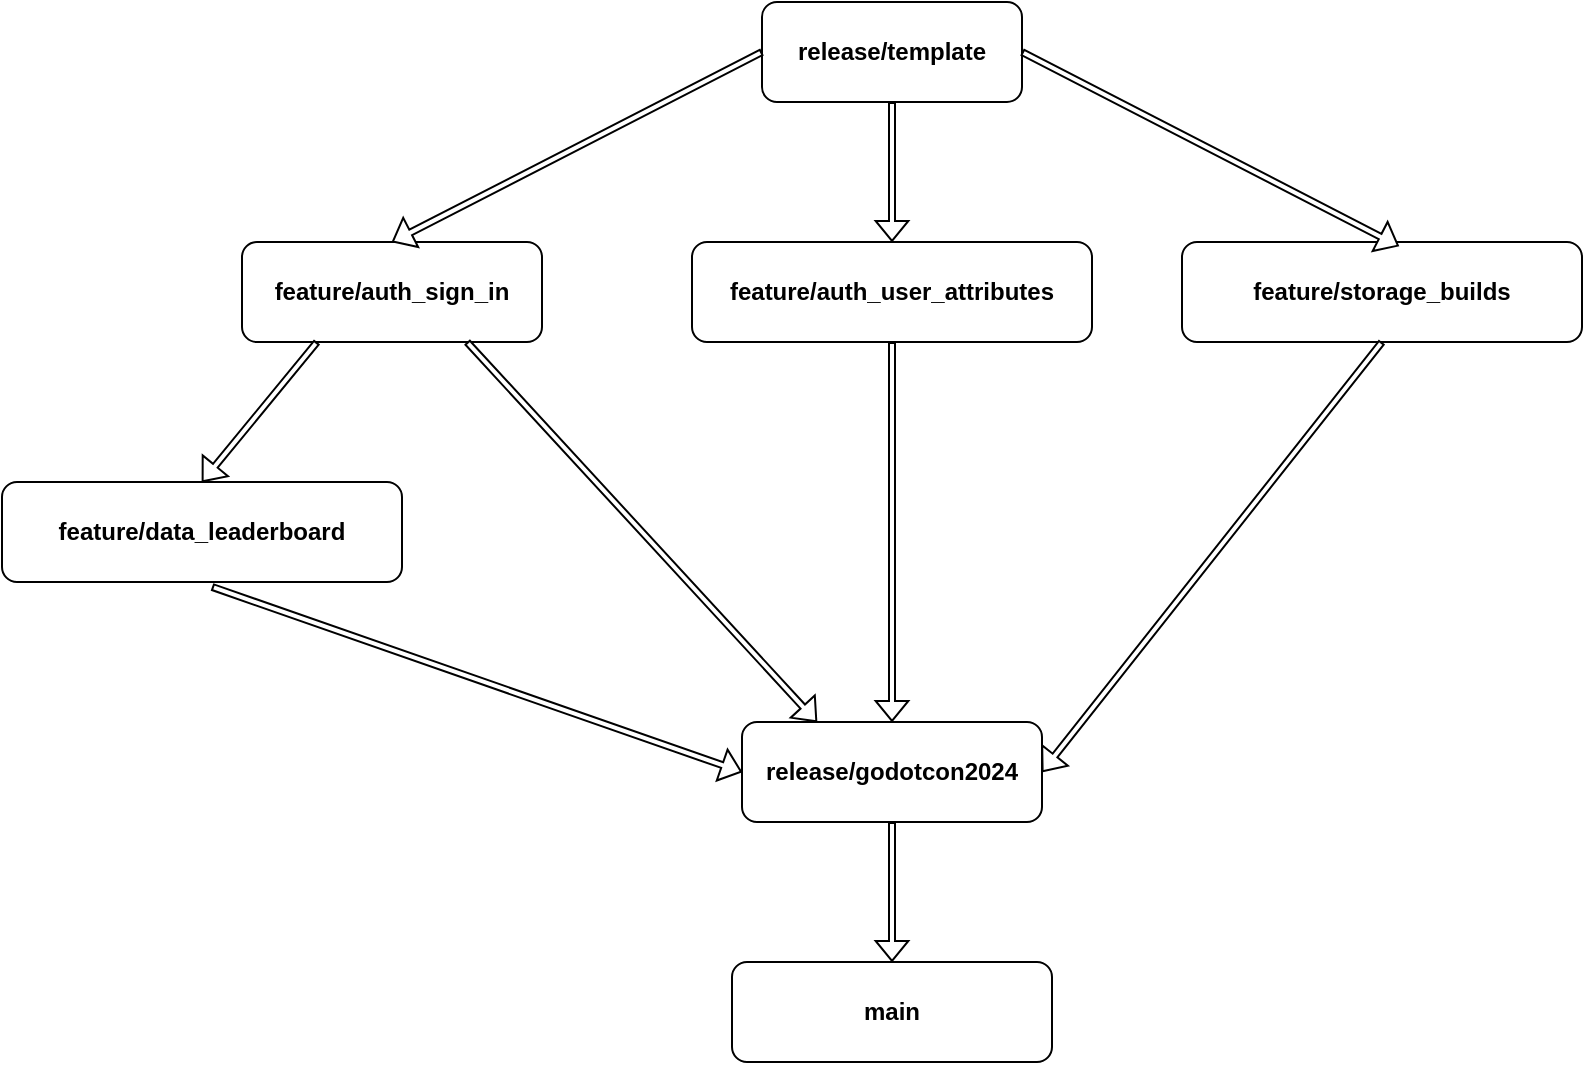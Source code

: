<mxfile version="22.0.2" type="device">
  <diagram name="Page-1" id="Q82x3liF8xsK6Gd-ohCl">
    <mxGraphModel dx="949" dy="662" grid="1" gridSize="10" guides="1" tooltips="1" connect="1" arrows="1" fold="1" page="1" pageScale="1" pageWidth="1100" pageHeight="850" math="0" shadow="0">
      <root>
        <mxCell id="0" />
        <mxCell id="1" parent="0" />
        <mxCell id="BhAPsGwhWt6jr_yd0avU-1" value="&lt;b&gt;release/template&lt;/b&gt;" style="rounded=1;whiteSpace=wrap;html=1;" parent="1" vertex="1">
          <mxGeometry x="460" y="80" width="130" height="50" as="geometry" />
        </mxCell>
        <mxCell id="BhAPsGwhWt6jr_yd0avU-2" value="&lt;b&gt;feature/auth_sign_in&lt;br&gt;&lt;/b&gt;" style="rounded=1;whiteSpace=wrap;html=1;" parent="1" vertex="1">
          <mxGeometry x="200" y="200" width="150" height="50" as="geometry" />
        </mxCell>
        <mxCell id="BhAPsGwhWt6jr_yd0avU-5" value="&lt;b&gt;feature/auth_user_attributes&lt;br&gt;&lt;/b&gt;" style="rounded=1;whiteSpace=wrap;html=1;" parent="1" vertex="1">
          <mxGeometry x="425" y="200" width="200" height="50" as="geometry" />
        </mxCell>
        <mxCell id="BhAPsGwhWt6jr_yd0avU-6" value="&lt;b&gt;feature/data_leaderboard&lt;br&gt;&lt;/b&gt;" style="rounded=1;whiteSpace=wrap;html=1;" parent="1" vertex="1">
          <mxGeometry x="80" y="320" width="200" height="50" as="geometry" />
        </mxCell>
        <mxCell id="BhAPsGwhWt6jr_yd0avU-9" value="&lt;b&gt;feature/storage_builds&lt;br&gt;&lt;/b&gt;" style="rounded=1;whiteSpace=wrap;html=1;" parent="1" vertex="1">
          <mxGeometry x="670" y="200" width="200" height="50" as="geometry" />
        </mxCell>
        <mxCell id="BhAPsGwhWt6jr_yd0avU-11" value="&lt;b&gt;release/godotcon2024&lt;/b&gt;" style="rounded=1;whiteSpace=wrap;html=1;" parent="1" vertex="1">
          <mxGeometry x="450" y="440" width="150" height="50" as="geometry" />
        </mxCell>
        <mxCell id="BhAPsGwhWt6jr_yd0avU-16" value="&lt;b&gt;main&lt;/b&gt;" style="rounded=1;whiteSpace=wrap;html=1;" parent="1" vertex="1">
          <mxGeometry x="445" y="560" width="160" height="50" as="geometry" />
        </mxCell>
        <mxCell id="UfW9N3B1QZ9ieUQrlZE8-1" value="" style="shape=flexArrow;endArrow=block;html=1;rounded=0;exitX=0;exitY=0.5;exitDx=0;exitDy=0;entryX=0.5;entryY=0;entryDx=0;entryDy=0;endWidth=12.36;endSize=3;startSize=3;width=3;fillColor=#FFFFFF;" edge="1" parent="1" source="BhAPsGwhWt6jr_yd0avU-1" target="BhAPsGwhWt6jr_yd0avU-2">
          <mxGeometry width="50" height="50" relative="1" as="geometry">
            <mxPoint x="410" y="300" as="sourcePoint" />
            <mxPoint x="460" y="250" as="targetPoint" />
          </mxGeometry>
        </mxCell>
        <mxCell id="UfW9N3B1QZ9ieUQrlZE8-3" value="" style="shape=flexArrow;endArrow=block;html=1;rounded=0;exitX=0.25;exitY=1;exitDx=0;exitDy=0;entryX=0.5;entryY=0;entryDx=0;entryDy=0;endWidth=12.36;endSize=3;startSize=3;width=3;fillColor=#FFFFFF;" edge="1" parent="1" source="BhAPsGwhWt6jr_yd0avU-2" target="BhAPsGwhWt6jr_yd0avU-6">
          <mxGeometry width="50" height="50" relative="1" as="geometry">
            <mxPoint x="470" y="115" as="sourcePoint" />
            <mxPoint x="285" y="210" as="targetPoint" />
          </mxGeometry>
        </mxCell>
        <mxCell id="UfW9N3B1QZ9ieUQrlZE8-4" value="" style="shape=flexArrow;endArrow=block;html=1;rounded=0;exitX=0.75;exitY=1;exitDx=0;exitDy=0;entryX=0.25;entryY=0;entryDx=0;entryDy=0;endWidth=12.36;endSize=3;startSize=3;width=3;fillColor=#FFFFFF;" edge="1" parent="1" source="BhAPsGwhWt6jr_yd0avU-2" target="BhAPsGwhWt6jr_yd0avU-11">
          <mxGeometry width="50" height="50" relative="1" as="geometry">
            <mxPoint x="248" y="260" as="sourcePoint" />
            <mxPoint x="190" y="330" as="targetPoint" />
          </mxGeometry>
        </mxCell>
        <mxCell id="UfW9N3B1QZ9ieUQrlZE8-5" value="" style="shape=flexArrow;endArrow=block;html=1;rounded=0;exitX=0.525;exitY=1.049;exitDx=0;exitDy=0;entryX=0;entryY=0.5;entryDx=0;entryDy=0;endWidth=12.36;endSize=3;startSize=3;width=3;fillColor=#FFFFFF;exitPerimeter=0;" edge="1" parent="1" source="BhAPsGwhWt6jr_yd0avU-6" target="BhAPsGwhWt6jr_yd0avU-11">
          <mxGeometry width="50" height="50" relative="1" as="geometry">
            <mxPoint x="323" y="260" as="sourcePoint" />
            <mxPoint x="498" y="450" as="targetPoint" />
          </mxGeometry>
        </mxCell>
        <mxCell id="UfW9N3B1QZ9ieUQrlZE8-6" value="" style="shape=flexArrow;endArrow=block;html=1;rounded=0;exitX=0.5;exitY=1;exitDx=0;exitDy=0;entryX=1;entryY=0.5;entryDx=0;entryDy=0;endWidth=12.36;endSize=3;startSize=3;width=3;fillColor=#FFFFFF;" edge="1" parent="1" source="BhAPsGwhWt6jr_yd0avU-9" target="BhAPsGwhWt6jr_yd0avU-11">
          <mxGeometry width="50" height="50" relative="1" as="geometry">
            <mxPoint x="195" y="382" as="sourcePoint" />
            <mxPoint x="460" y="475" as="targetPoint" />
          </mxGeometry>
        </mxCell>
        <mxCell id="UfW9N3B1QZ9ieUQrlZE8-7" value="" style="shape=flexArrow;endArrow=block;html=1;rounded=0;exitX=0.5;exitY=1;exitDx=0;exitDy=0;entryX=0.5;entryY=0;entryDx=0;entryDy=0;endWidth=12.36;endSize=3;startSize=3;width=3;fillColor=#FFFFFF;" edge="1" parent="1" source="BhAPsGwhWt6jr_yd0avU-5" target="BhAPsGwhWt6jr_yd0avU-11">
          <mxGeometry width="50" height="50" relative="1" as="geometry">
            <mxPoint x="780" y="260" as="sourcePoint" />
            <mxPoint x="610" y="475" as="targetPoint" />
          </mxGeometry>
        </mxCell>
        <mxCell id="UfW9N3B1QZ9ieUQrlZE8-8" value="" style="shape=flexArrow;endArrow=block;html=1;rounded=0;exitX=0.5;exitY=1;exitDx=0;exitDy=0;endWidth=12.36;endSize=3;startSize=3;width=3;fillColor=#FFFFFF;" edge="1" parent="1" source="BhAPsGwhWt6jr_yd0avU-1" target="BhAPsGwhWt6jr_yd0avU-5">
          <mxGeometry width="50" height="50" relative="1" as="geometry">
            <mxPoint x="790" y="270" as="sourcePoint" />
            <mxPoint x="620" y="485" as="targetPoint" />
          </mxGeometry>
        </mxCell>
        <mxCell id="UfW9N3B1QZ9ieUQrlZE8-9" value="" style="shape=flexArrow;endArrow=block;html=1;rounded=0;exitX=1;exitY=0.5;exitDx=0;exitDy=0;entryX=0.542;entryY=0.041;entryDx=0;entryDy=0;endWidth=12.36;endSize=3;startSize=3;width=3;fillColor=#FFFFFF;entryPerimeter=0;" edge="1" parent="1" source="BhAPsGwhWt6jr_yd0avU-1" target="BhAPsGwhWt6jr_yd0avU-9">
          <mxGeometry width="50" height="50" relative="1" as="geometry">
            <mxPoint x="800" y="280" as="sourcePoint" />
            <mxPoint x="630" y="495" as="targetPoint" />
          </mxGeometry>
        </mxCell>
        <mxCell id="UfW9N3B1QZ9ieUQrlZE8-10" value="" style="shape=flexArrow;endArrow=block;html=1;rounded=0;exitX=0.5;exitY=1;exitDx=0;exitDy=0;entryX=0.5;entryY=0;entryDx=0;entryDy=0;endWidth=12.36;endSize=3;startSize=3;width=3;fillColor=#FFFFFF;entryPerimeter=0;" edge="1" parent="1" source="BhAPsGwhWt6jr_yd0avU-11" target="BhAPsGwhWt6jr_yd0avU-16">
          <mxGeometry width="50" height="50" relative="1" as="geometry">
            <mxPoint x="810" y="290" as="sourcePoint" />
            <mxPoint x="640" y="505" as="targetPoint" />
          </mxGeometry>
        </mxCell>
      </root>
    </mxGraphModel>
  </diagram>
</mxfile>
